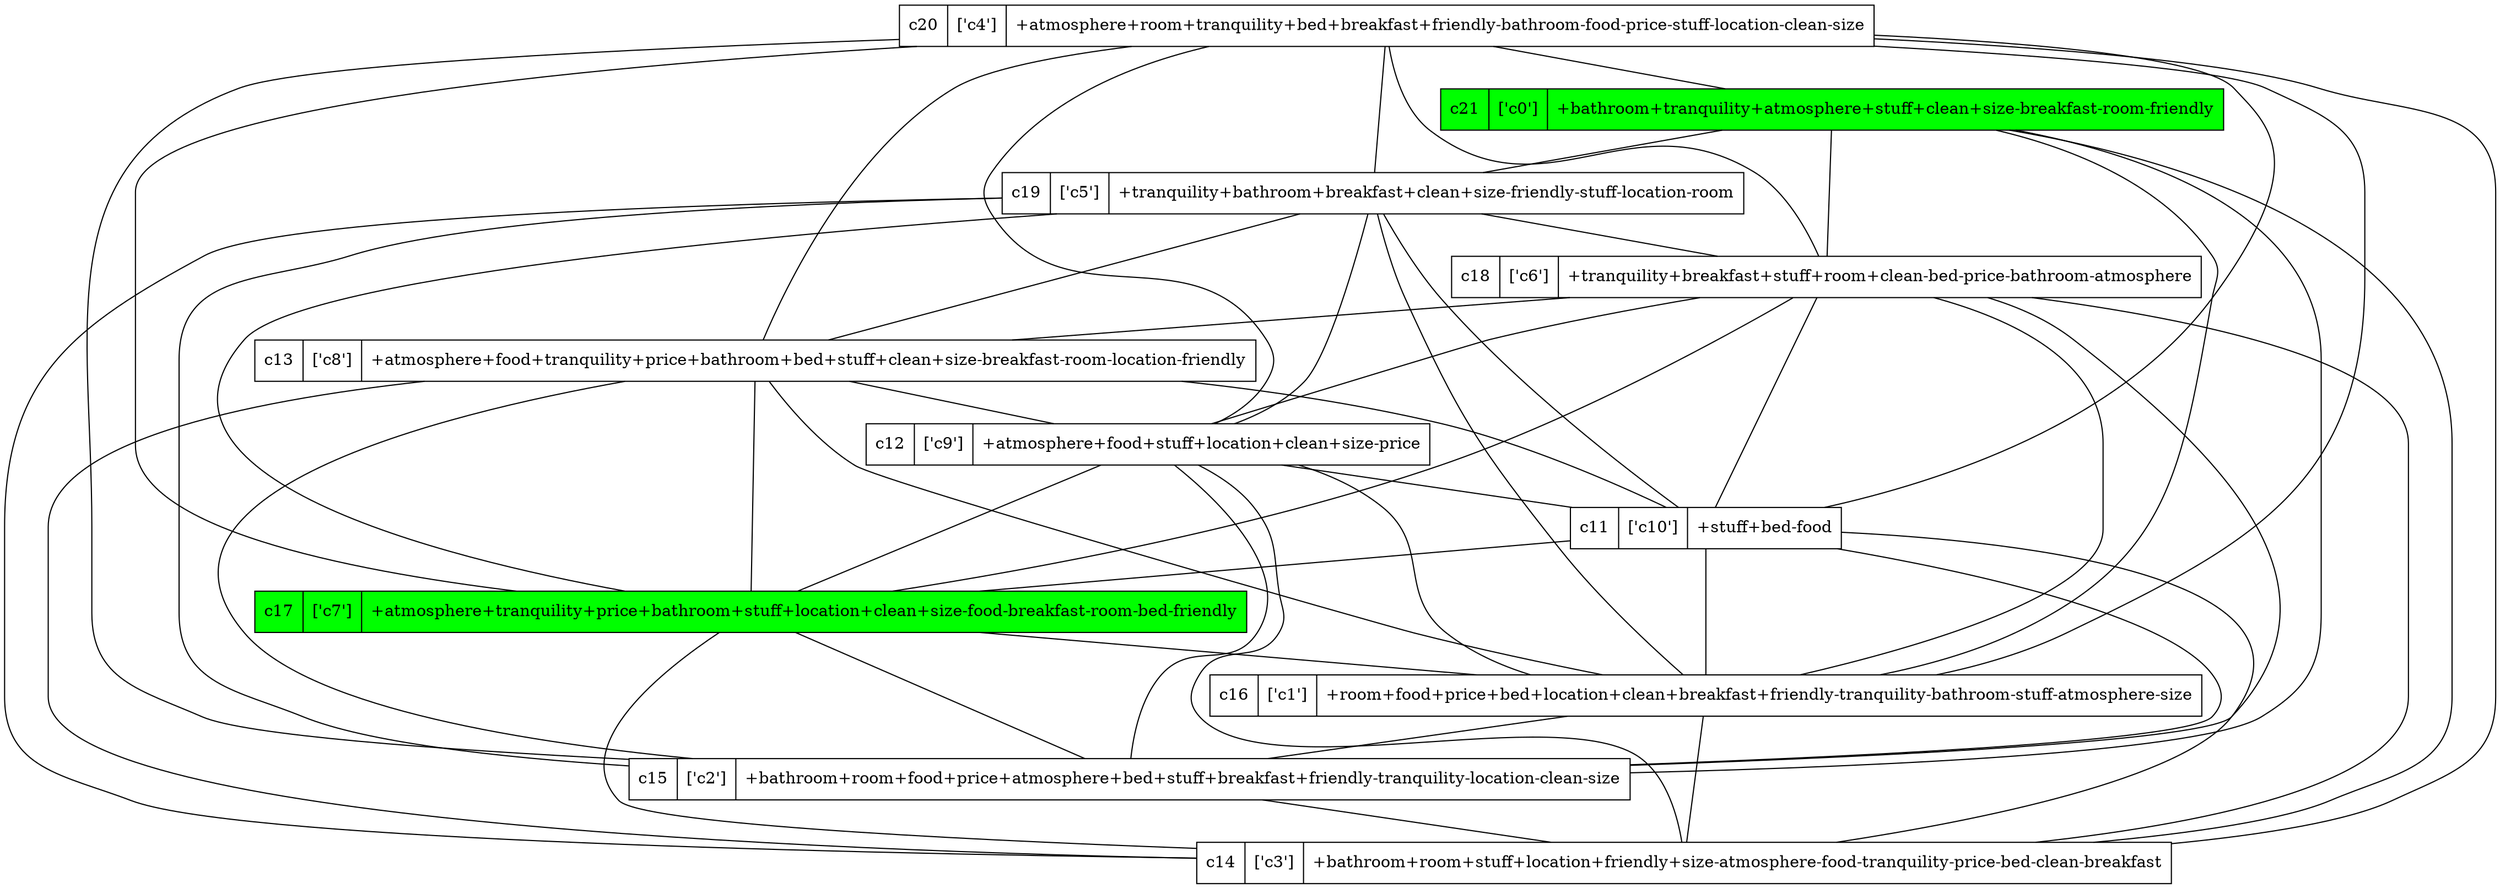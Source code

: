 strict digraph G {
c20 [shape=record, label="c20 | ['c4'] | +atmosphere+room+tranquility+bed+breakfast+friendly-bathroom-food-price-stuff-location-clean-size"];
c21 [shape=record, label="c21 | ['c0'] | +bathroom+tranquility+atmosphere+stuff+clean+size-breakfast-room-friendly", style=filled, fillcolor=green];
c19 [shape=record, label="c19 | ['c5'] | +tranquility+bathroom+breakfast+clean+size-friendly-stuff-location-room"];
c18 [shape=record, label="c18 | ['c6'] | +tranquility+breakfast+stuff+room+clean-bed-price-bathroom-atmosphere"];
c13 [shape=record, label="c13 | ['c8'] | +atmosphere+food+tranquility+price+bathroom+bed+stuff+clean+size-breakfast-room-location-friendly"];
c12 [shape=record, label="c12 | ['c9'] | +atmosphere+food+stuff+location+clean+size-price"];
c11 [shape=record, label="c11 | ['c10'] | +stuff+bed-food"];
c17 [shape=record, label="c17 | ['c7'] | +atmosphere+tranquility+price+bathroom+stuff+location+clean+size-food-breakfast-room-bed-friendly", style=filled, fillcolor=green];
c16 [shape=record, label="c16 | ['c1'] | +room+food+price+bed+location+clean+breakfast+friendly-tranquility-bathroom-stuff-atmosphere-size"];
c15 [shape=record, label="c15 | ['c2'] | +bathroom+room+food+price+atmosphere+bed+stuff+breakfast+friendly-tranquility-location-clean-size"];
c14 [shape=record, label="c14 | ['c3'] | +bathroom+room+stuff+location+friendly+size-atmosphere-food-tranquility-price-bed-clean-breakfast"];
c20 -> c21  [dir=none];
c20 -> c19  [dir=none];
c20 -> c18  [dir=none];
c20 -> c13  [dir=none];
c20 -> c12  [dir=none];
c20 -> c11  [dir=none];
c20 -> c17  [dir=none];
c20 -> c16  [dir=none];
c20 -> c15  [dir=none];
c20 -> c14  [dir=none];
c21 -> c19  [dir=none];
c21 -> c18  [dir=none];
c21 -> c16  [dir=none];
c21 -> c15  [dir=none];
c21 -> c14  [dir=none];
c19 -> c18  [dir=none];
c19 -> c13  [dir=none];
c19 -> c12  [dir=none];
c19 -> c11  [dir=none];
c19 -> c17  [dir=none];
c19 -> c16  [dir=none];
c19 -> c15  [dir=none];
c19 -> c14  [dir=none];
c18 -> c13  [dir=none];
c18 -> c12  [dir=none];
c18 -> c11  [dir=none];
c18 -> c17  [dir=none];
c18 -> c16  [dir=none];
c18 -> c15  [dir=none];
c18 -> c14  [dir=none];
c13 -> c12  [dir=none];
c13 -> c11  [dir=none];
c13 -> c17  [dir=none];
c13 -> c16  [dir=none];
c13 -> c15  [dir=none];
c13 -> c14  [dir=none];
c12 -> c11  [dir=none];
c12 -> c17  [dir=none];
c12 -> c16  [dir=none];
c12 -> c15  [dir=none];
c12 -> c14  [dir=none];
c11 -> c17  [dir=none];
c11 -> c16  [dir=none];
c11 -> c15  [dir=none];
c11 -> c14  [dir=none];
c17 -> c16  [dir=none];
c17 -> c15  [dir=none];
c17 -> c14  [dir=none];
c16 -> c15  [dir=none];
c16 -> c14  [dir=none];
c15 -> c14  [dir=none];
}
